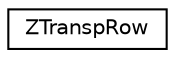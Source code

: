 digraph G
{
  edge [fontname="Helvetica",fontsize="10",labelfontname="Helvetica",labelfontsize="10"];
  node [fontname="Helvetica",fontsize="10",shape=record];
  rankdir=LR;
  Node1 [label="ZTranspRow",height=0.2,width=0.4,color="black", fillcolor="white", style="filled",URL="$da/de3/structZTranspRow.html"];
}
